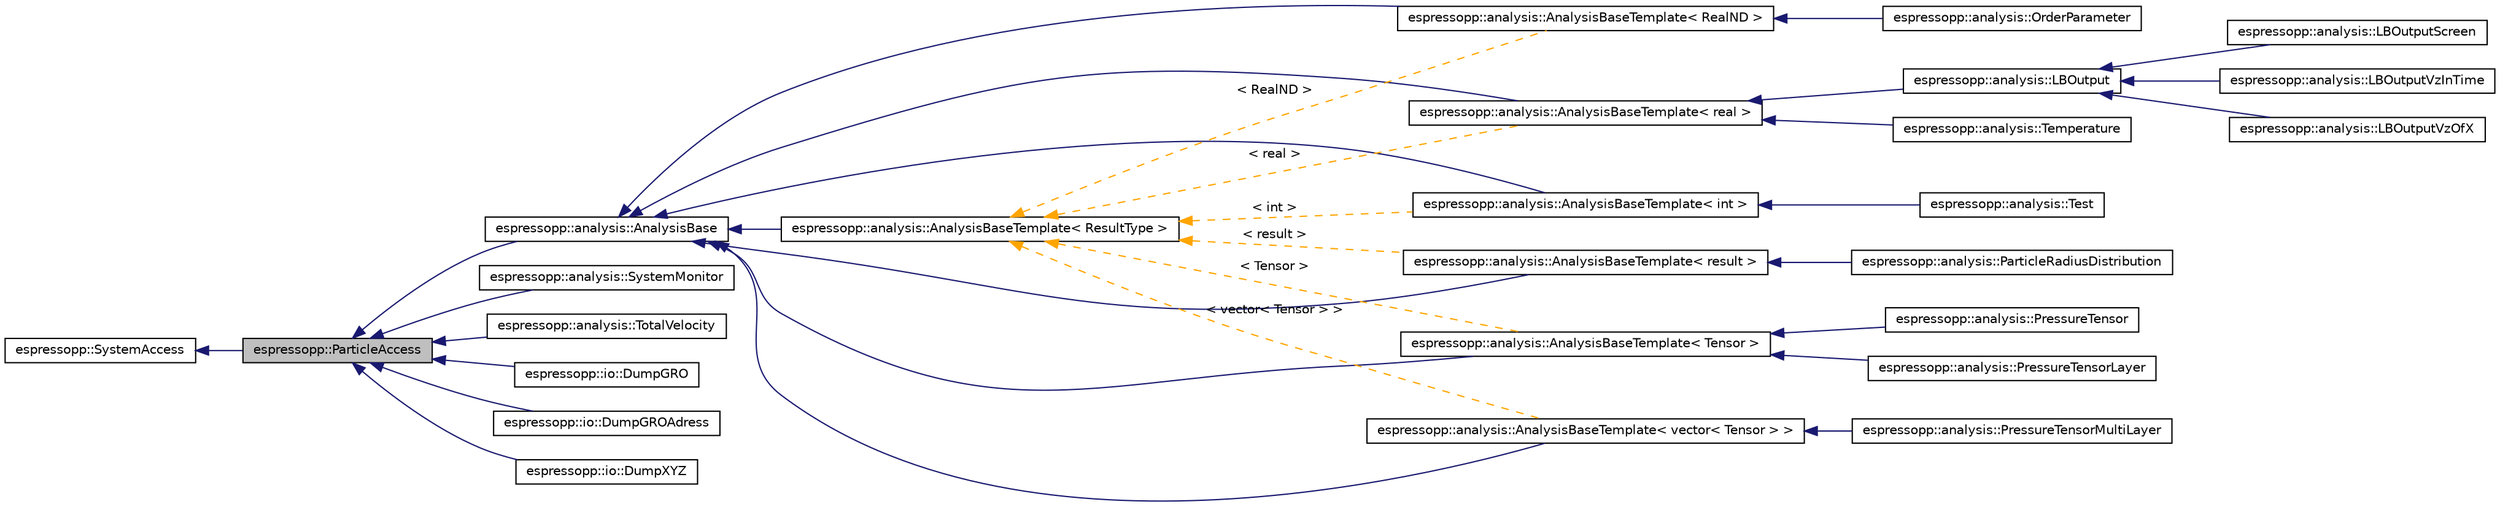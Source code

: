 digraph G
{
  edge [fontname="Helvetica",fontsize="10",labelfontname="Helvetica",labelfontsize="10"];
  node [fontname="Helvetica",fontsize="10",shape=record];
  rankdir="LR";
  Node1 [label="espressopp::ParticleAccess",height=0.2,width=0.4,color="black", fillcolor="grey75", style="filled" fontcolor="black"];
  Node2 -> Node1 [dir="back",color="midnightblue",fontsize="10",style="solid",fontname="Helvetica"];
  Node2 [label="espressopp::SystemAccess",height=0.2,width=0.4,color="black", fillcolor="white", style="filled",URL="$classespressopp_1_1SystemAccess.html",tooltip="Common base class for all classes that need access to the system."];
  Node1 -> Node3 [dir="back",color="midnightblue",fontsize="10",style="solid",fontname="Helvetica"];
  Node3 [label="espressopp::analysis::AnalysisBase",height=0.2,width=0.4,color="black", fillcolor="white", style="filled",URL="$classespressopp_1_1analysis_1_1AnalysisBase.html",tooltip="All quantities to be measured derive from this abstract base class and the corresponding template..."];
  Node3 -> Node4 [dir="back",color="midnightblue",fontsize="10",style="solid",fontname="Helvetica"];
  Node4 [label="espressopp::analysis::AnalysisBaseTemplate\< int \>",height=0.2,width=0.4,color="black", fillcolor="white", style="filled",URL="$classespressopp_1_1analysis_1_1AnalysisBaseTemplate.html"];
  Node4 -> Node5 [dir="back",color="midnightblue",fontsize="10",style="solid",fontname="Helvetica"];
  Node5 [label="espressopp::analysis::Test",height=0.2,width=0.4,color="black", fillcolor="white", style="filled",URL="$classespressopp_1_1analysis_1_1Test.html",tooltip="Class to test AnalysisBase."];
  Node3 -> Node6 [dir="back",color="midnightblue",fontsize="10",style="solid",fontname="Helvetica"];
  Node6 [label="espressopp::analysis::AnalysisBaseTemplate\< real \>",height=0.2,width=0.4,color="black", fillcolor="white", style="filled",URL="$classespressopp_1_1analysis_1_1AnalysisBaseTemplate.html"];
  Node6 -> Node7 [dir="back",color="midnightblue",fontsize="10",style="solid",fontname="Helvetica"];
  Node7 [label="espressopp::analysis::LBOutput",height=0.2,width=0.4,color="black", fillcolor="white", style="filled",URL="$classespressopp_1_1analysis_1_1LBOutput.html",tooltip="Abstract base class for arbitrary output from LB simulations."];
  Node7 -> Node8 [dir="back",color="midnightblue",fontsize="10",style="solid",fontname="Helvetica"];
  Node8 [label="espressopp::analysis::LBOutputScreen",height=0.2,width=0.4,color="black", fillcolor="white", style="filled",URL="$classespressopp_1_1analysis_1_1LBOutputScreen.html"];
  Node7 -> Node9 [dir="back",color="midnightblue",fontsize="10",style="solid",fontname="Helvetica"];
  Node9 [label="espressopp::analysis::LBOutputVzInTime",height=0.2,width=0.4,color="black", fillcolor="white", style="filled",URL="$classespressopp_1_1analysis_1_1LBOutputVzInTime.html"];
  Node7 -> Node10 [dir="back",color="midnightblue",fontsize="10",style="solid",fontname="Helvetica"];
  Node10 [label="espressopp::analysis::LBOutputVzOfX",height=0.2,width=0.4,color="black", fillcolor="white", style="filled",URL="$classespressopp_1_1analysis_1_1LBOutputVzOfX.html"];
  Node6 -> Node11 [dir="back",color="midnightblue",fontsize="10",style="solid",fontname="Helvetica"];
  Node11 [label="espressopp::analysis::Temperature",height=0.2,width=0.4,color="black", fillcolor="white", style="filled",URL="$classespressopp_1_1analysis_1_1Temperature.html",tooltip="Class to compute the temperature."];
  Node3 -> Node12 [dir="back",color="midnightblue",fontsize="10",style="solid",fontname="Helvetica"];
  Node12 [label="espressopp::analysis::AnalysisBaseTemplate\< RealND \>",height=0.2,width=0.4,color="black", fillcolor="white", style="filled",URL="$classespressopp_1_1analysis_1_1AnalysisBaseTemplate.html"];
  Node12 -> Node13 [dir="back",color="midnightblue",fontsize="10",style="solid",fontname="Helvetica"];
  Node13 [label="espressopp::analysis::OrderParameter",height=0.2,width=0.4,color="black", fillcolor="white", style="filled",URL="$classespressopp_1_1analysis_1_1OrderParameter.html",tooltip="compute order parameter."];
  Node3 -> Node14 [dir="back",color="midnightblue",fontsize="10",style="solid",fontname="Helvetica"];
  Node14 [label="espressopp::analysis::AnalysisBaseTemplate\< result \>",height=0.2,width=0.4,color="black", fillcolor="white", style="filled",URL="$classespressopp_1_1analysis_1_1AnalysisBaseTemplate.html"];
  Node14 -> Node15 [dir="back",color="midnightblue",fontsize="10",style="solid",fontname="Helvetica"];
  Node15 [label="espressopp::analysis::ParticleRadiusDistribution",height=0.2,width=0.4,color="black", fillcolor="white", style="filled",URL="$classespressopp_1_1analysis_1_1ParticleRadiusDistribution.html"];
  Node3 -> Node16 [dir="back",color="midnightblue",fontsize="10",style="solid",fontname="Helvetica"];
  Node16 [label="espressopp::analysis::AnalysisBaseTemplate\< Tensor \>",height=0.2,width=0.4,color="black", fillcolor="white", style="filled",URL="$classespressopp_1_1analysis_1_1AnalysisBaseTemplate.html"];
  Node16 -> Node17 [dir="back",color="midnightblue",fontsize="10",style="solid",fontname="Helvetica"];
  Node17 [label="espressopp::analysis::PressureTensor",height=0.2,width=0.4,color="black", fillcolor="white", style="filled",URL="$classespressopp_1_1analysis_1_1PressureTensor.html",tooltip="Class to compute the pressure tensor."];
  Node16 -> Node18 [dir="back",color="midnightblue",fontsize="10",style="solid",fontname="Helvetica"];
  Node18 [label="espressopp::analysis::PressureTensorLayer",height=0.2,width=0.4,color="black", fillcolor="white", style="filled",URL="$classespressopp_1_1analysis_1_1PressureTensorLayer.html",tooltip="Class to compute the pressure tensor."];
  Node3 -> Node19 [dir="back",color="midnightblue",fontsize="10",style="solid",fontname="Helvetica"];
  Node19 [label="espressopp::analysis::AnalysisBaseTemplate\< vector\< Tensor \> \>",height=0.2,width=0.4,color="black", fillcolor="white", style="filled",URL="$classespressopp_1_1analysis_1_1AnalysisBaseTemplate.html"];
  Node19 -> Node20 [dir="back",color="midnightblue",fontsize="10",style="solid",fontname="Helvetica"];
  Node20 [label="espressopp::analysis::PressureTensorMultiLayer",height=0.2,width=0.4,color="black", fillcolor="white", style="filled",URL="$classespressopp_1_1analysis_1_1PressureTensorMultiLayer.html",tooltip="Class to compute the pressure tensor."];
  Node3 -> Node21 [dir="back",color="midnightblue",fontsize="10",style="solid",fontname="Helvetica"];
  Node21 [label="espressopp::analysis::AnalysisBaseTemplate\< ResultType \>",height=0.2,width=0.4,color="black", fillcolor="white", style="filled",URL="$classespressopp_1_1analysis_1_1AnalysisBaseTemplate.html"];
  Node21 -> Node6 [dir="back",color="orange",fontsize="10",style="dashed",label=" \< real \>" ,fontname="Helvetica"];
  Node21 -> Node12 [dir="back",color="orange",fontsize="10",style="dashed",label=" \< RealND \>" ,fontname="Helvetica"];
  Node21 -> Node14 [dir="back",color="orange",fontsize="10",style="dashed",label=" \< result \>" ,fontname="Helvetica"];
  Node21 -> Node4 [dir="back",color="orange",fontsize="10",style="dashed",label=" \< int \>" ,fontname="Helvetica"];
  Node21 -> Node19 [dir="back",color="orange",fontsize="10",style="dashed",label=" \< vector\< Tensor \> \>" ,fontname="Helvetica"];
  Node21 -> Node16 [dir="back",color="orange",fontsize="10",style="dashed",label=" \< Tensor \>" ,fontname="Helvetica"];
  Node1 -> Node22 [dir="back",color="midnightblue",fontsize="10",style="solid",fontname="Helvetica"];
  Node22 [label="espressopp::analysis::SystemMonitor",height=0.2,width=0.4,color="black", fillcolor="white", style="filled",URL="$classespressopp_1_1analysis_1_1SystemMonitor.html"];
  Node1 -> Node23 [dir="back",color="midnightblue",fontsize="10",style="solid",fontname="Helvetica"];
  Node23 [label="espressopp::analysis::TotalVelocity",height=0.2,width=0.4,color="black", fillcolor="white", style="filled",URL="$classespressopp_1_1analysis_1_1TotalVelocity.html",tooltip="Class to compute the total velocity of a system."];
  Node1 -> Node24 [dir="back",color="midnightblue",fontsize="10",style="solid",fontname="Helvetica"];
  Node24 [label="espressopp::io::DumpGRO",height=0.2,width=0.4,color="black", fillcolor="white", style="filled",URL="$classespressopp_1_1io_1_1DumpGRO.html"];
  Node1 -> Node25 [dir="back",color="midnightblue",fontsize="10",style="solid",fontname="Helvetica"];
  Node25 [label="espressopp::io::DumpGROAdress",height=0.2,width=0.4,color="black", fillcolor="white", style="filled",URL="$classespressopp_1_1io_1_1DumpGROAdress.html"];
  Node1 -> Node26 [dir="back",color="midnightblue",fontsize="10",style="solid",fontname="Helvetica"];
  Node26 [label="espressopp::io::DumpXYZ",height=0.2,width=0.4,color="black", fillcolor="white", style="filled",URL="$classespressopp_1_1io_1_1DumpXYZ.html"];
}

